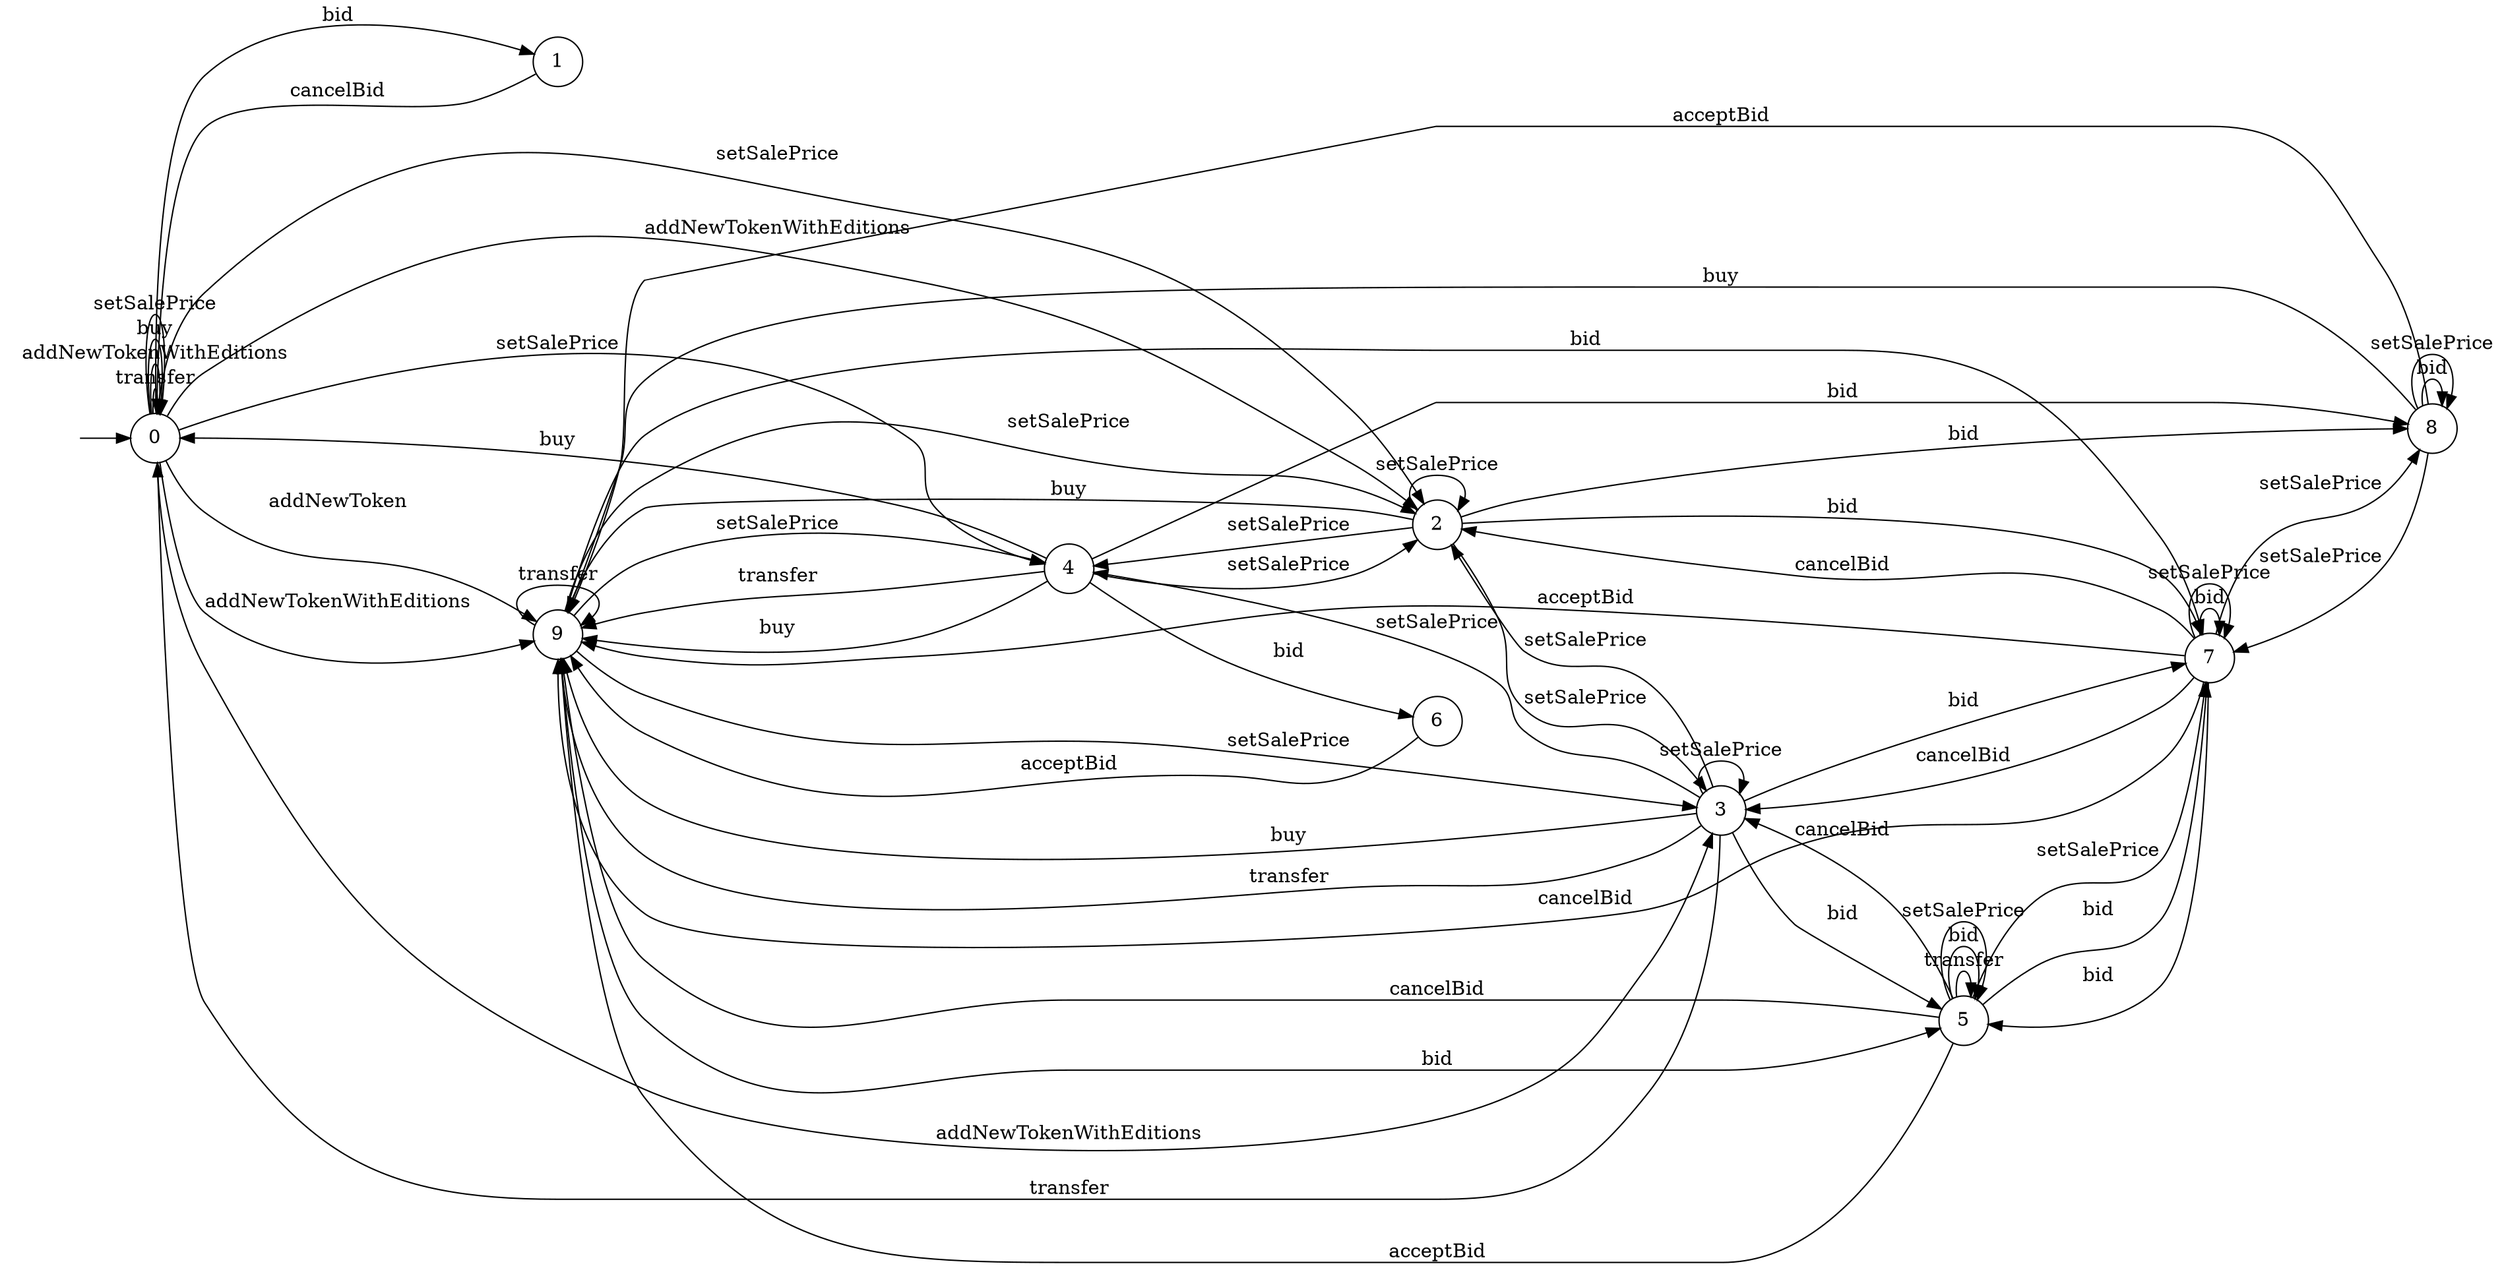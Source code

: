 digraph "./InvConPlus/Dapp-Automata-data/result/model-fix/0x41a322b28d0ff354040e2cbc676f0320d8c8850d/SupeRare/FSM-12" {
	graph [rankdir=LR]
	"" [label="" shape=plaintext]
	1 [label=1 shape=circle]
	9 [label=9 shape=circle]
	4 [label=4 shape=circle]
	8 [label=8 shape=circle]
	6 [label=6 shape=circle]
	7 [label=7 shape=circle]
	2 [label=2 shape=circle]
	3 [label=3 shape=circle]
	5 [label=5 shape=circle]
	0 [label=0 shape=circle]
	"" -> 0 [label=""]
	0 -> 0 [label=transfer]
	0 -> 9 [label=addNewToken]
	0 -> 2 [label=addNewTokenWithEditions]
	0 -> 3 [label=addNewTokenWithEditions]
	0 -> 9 [label=addNewTokenWithEditions]
	0 -> 0 [label=addNewTokenWithEditions]
	0 -> 1 [label=bid]
	0 -> 0 [label=buy]
	0 -> 4 [label=setSalePrice]
	0 -> 2 [label=setSalePrice]
	0 -> 0 [label=setSalePrice]
	8 -> 8 [label=bid]
	8 -> 9 [label=acceptBid]
	8 -> 9 [label=buy]
	8 -> 7 [label=setSalePrice]
	8 -> 8 [label=setSalePrice]
	7 -> 5 [label=bid]
	7 -> 7 [label=bid]
	7 -> 9 [label=acceptBid]
	7 -> 2 [label=cancelBid]
	7 -> 3 [label=cancelBid]
	7 -> 9 [label=cancelBid]
	7 -> 7 [label=setSalePrice]
	7 -> 8 [label=setSalePrice]
	6 -> 9 [label=acceptBid]
	3 -> 9 [label=transfer]
	3 -> 0 [label=transfer]
	3 -> 5 [label=bid]
	3 -> 7 [label=bid]
	3 -> 9 [label=buy]
	3 -> 2 [label=setSalePrice]
	3 -> 3 [label=setSalePrice]
	3 -> 4 [label=setSalePrice]
	2 -> 7 [label=bid]
	2 -> 8 [label=bid]
	2 -> 9 [label=buy]
	2 -> 2 [label=setSalePrice]
	2 -> 3 [label=setSalePrice]
	2 -> 4 [label=setSalePrice]
	9 -> 9 [label=transfer]
	9 -> 5 [label=bid]
	9 -> 7 [label=bid]
	9 -> 2 [label=setSalePrice]
	9 -> 3 [label=setSalePrice]
	9 -> 4 [label=setSalePrice]
	5 -> 5 [label=transfer]
	5 -> 5 [label=bid]
	5 -> 7 [label=bid]
	5 -> 9 [label=acceptBid]
	5 -> 3 [label=cancelBid]
	5 -> 9 [label=cancelBid]
	5 -> 5 [label=setSalePrice]
	5 -> 7 [label=setSalePrice]
	4 -> 9 [label=transfer]
	4 -> 6 [label=bid]
	4 -> 8 [label=bid]
	4 -> 9 [label=buy]
	4 -> 0 [label=buy]
	4 -> 2 [label=setSalePrice]
	1 -> 0 [label=cancelBid]
}
